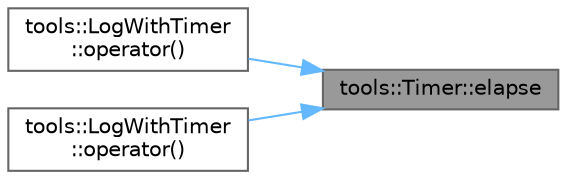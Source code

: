 digraph "tools::Timer::elapse"
{
 // LATEX_PDF_SIZE
  bgcolor="transparent";
  edge [fontname=Helvetica,fontsize=10,labelfontname=Helvetica,labelfontsize=10];
  node [fontname=Helvetica,fontsize=10,shape=box,height=0.2,width=0.4];
  rankdir="RL";
  Node1 [id="Node000001",label="tools::Timer::elapse",height=0.2,width=0.4,color="gray40", fillcolor="grey60", style="filled", fontcolor="black",tooltip="Return time from reset / construction to now."];
  Node1 -> Node2 [id="edge1_Node000001_Node000002",dir="back",color="steelblue1",style="solid",tooltip=" "];
  Node2 [id="Node000002",label="tools::LogWithTimer\l::operator()",height=0.2,width=0.4,color="grey40", fillcolor="white", style="filled",URL="$classtools_1_1_log_with_timer.html#ac1e376a4c1913edc3c7286937157e6cb",tooltip="Print log."];
  Node1 -> Node3 [id="edge2_Node000001_Node000003",dir="back",color="steelblue1",style="solid",tooltip=" "];
  Node3 [id="Node000003",label="tools::LogWithTimer\l::operator()",height=0.2,width=0.4,color="grey40", fillcolor="white", style="filled",URL="$classtools_1_1_log_with_timer.html#a8cf1214014589bfb20277cd1d9d99ea1",tooltip="Print log."];
}
